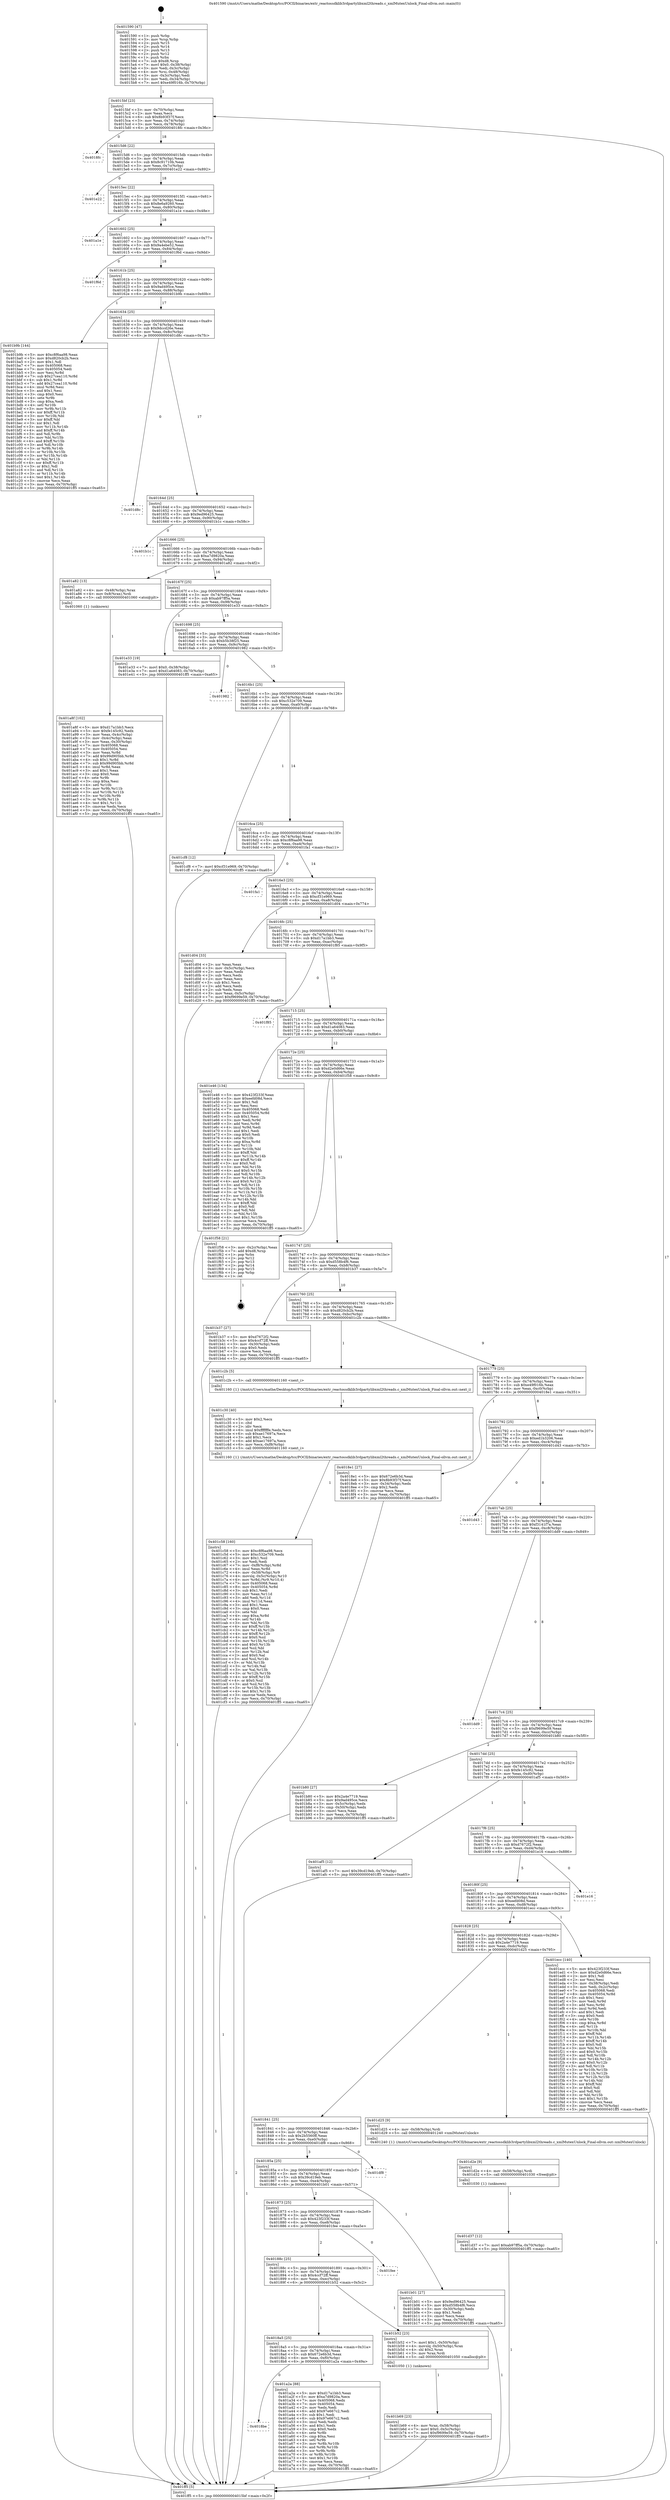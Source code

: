 digraph "0x401590" {
  label = "0x401590 (/mnt/c/Users/mathe/Desktop/tcc/POCII/binaries/extr_reactossdklib3rdpartylibxml2threads.c_xmlMutexUnlock_Final-ollvm.out::main(0))"
  labelloc = "t"
  node[shape=record]

  Entry [label="",width=0.3,height=0.3,shape=circle,fillcolor=black,style=filled]
  "0x4015bf" [label="{
     0x4015bf [23]\l
     | [instrs]\l
     &nbsp;&nbsp;0x4015bf \<+3\>: mov -0x70(%rbp),%eax\l
     &nbsp;&nbsp;0x4015c2 \<+2\>: mov %eax,%ecx\l
     &nbsp;&nbsp;0x4015c4 \<+6\>: sub $0x8b93f37f,%ecx\l
     &nbsp;&nbsp;0x4015ca \<+3\>: mov %eax,-0x74(%rbp)\l
     &nbsp;&nbsp;0x4015cd \<+3\>: mov %ecx,-0x78(%rbp)\l
     &nbsp;&nbsp;0x4015d0 \<+6\>: je 00000000004018fc \<main+0x36c\>\l
  }"]
  "0x4018fc" [label="{
     0x4018fc\l
  }", style=dashed]
  "0x4015d6" [label="{
     0x4015d6 [22]\l
     | [instrs]\l
     &nbsp;&nbsp;0x4015d6 \<+5\>: jmp 00000000004015db \<main+0x4b\>\l
     &nbsp;&nbsp;0x4015db \<+3\>: mov -0x74(%rbp),%eax\l
     &nbsp;&nbsp;0x4015de \<+5\>: sub $0x8c91710b,%eax\l
     &nbsp;&nbsp;0x4015e3 \<+3\>: mov %eax,-0x7c(%rbp)\l
     &nbsp;&nbsp;0x4015e6 \<+6\>: je 0000000000401e22 \<main+0x892\>\l
  }"]
  Exit [label="",width=0.3,height=0.3,shape=circle,fillcolor=black,style=filled,peripheries=2]
  "0x401e22" [label="{
     0x401e22\l
  }", style=dashed]
  "0x4015ec" [label="{
     0x4015ec [22]\l
     | [instrs]\l
     &nbsp;&nbsp;0x4015ec \<+5\>: jmp 00000000004015f1 \<main+0x61\>\l
     &nbsp;&nbsp;0x4015f1 \<+3\>: mov -0x74(%rbp),%eax\l
     &nbsp;&nbsp;0x4015f4 \<+5\>: sub $0x8e6a9260,%eax\l
     &nbsp;&nbsp;0x4015f9 \<+3\>: mov %eax,-0x80(%rbp)\l
     &nbsp;&nbsp;0x4015fc \<+6\>: je 0000000000401a1e \<main+0x48e\>\l
  }"]
  "0x401d37" [label="{
     0x401d37 [12]\l
     | [instrs]\l
     &nbsp;&nbsp;0x401d37 \<+7\>: movl $0xab97ff5a,-0x70(%rbp)\l
     &nbsp;&nbsp;0x401d3e \<+5\>: jmp 0000000000401ff5 \<main+0xa65\>\l
  }"]
  "0x401a1e" [label="{
     0x401a1e\l
  }", style=dashed]
  "0x401602" [label="{
     0x401602 [25]\l
     | [instrs]\l
     &nbsp;&nbsp;0x401602 \<+5\>: jmp 0000000000401607 \<main+0x77\>\l
     &nbsp;&nbsp;0x401607 \<+3\>: mov -0x74(%rbp),%eax\l
     &nbsp;&nbsp;0x40160a \<+5\>: sub $0x9a4ebe52,%eax\l
     &nbsp;&nbsp;0x40160f \<+6\>: mov %eax,-0x84(%rbp)\l
     &nbsp;&nbsp;0x401615 \<+6\>: je 0000000000401f6d \<main+0x9dd\>\l
  }"]
  "0x401d2e" [label="{
     0x401d2e [9]\l
     | [instrs]\l
     &nbsp;&nbsp;0x401d2e \<+4\>: mov -0x58(%rbp),%rdi\l
     &nbsp;&nbsp;0x401d32 \<+5\>: call 0000000000401030 \<free@plt\>\l
     | [calls]\l
     &nbsp;&nbsp;0x401030 \{1\} (unknown)\l
  }"]
  "0x401f6d" [label="{
     0x401f6d\l
  }", style=dashed]
  "0x40161b" [label="{
     0x40161b [25]\l
     | [instrs]\l
     &nbsp;&nbsp;0x40161b \<+5\>: jmp 0000000000401620 \<main+0x90\>\l
     &nbsp;&nbsp;0x401620 \<+3\>: mov -0x74(%rbp),%eax\l
     &nbsp;&nbsp;0x401623 \<+5\>: sub $0x9ad495ce,%eax\l
     &nbsp;&nbsp;0x401628 \<+6\>: mov %eax,-0x88(%rbp)\l
     &nbsp;&nbsp;0x40162e \<+6\>: je 0000000000401b9b \<main+0x60b\>\l
  }"]
  "0x401c58" [label="{
     0x401c58 [160]\l
     | [instrs]\l
     &nbsp;&nbsp;0x401c58 \<+5\>: mov $0xc8f6aa98,%ecx\l
     &nbsp;&nbsp;0x401c5d \<+5\>: mov $0xc532e709,%edx\l
     &nbsp;&nbsp;0x401c62 \<+3\>: mov $0x1,%sil\l
     &nbsp;&nbsp;0x401c65 \<+2\>: xor %edi,%edi\l
     &nbsp;&nbsp;0x401c67 \<+7\>: mov -0xf8(%rbp),%r8d\l
     &nbsp;&nbsp;0x401c6e \<+4\>: imul %eax,%r8d\l
     &nbsp;&nbsp;0x401c72 \<+4\>: mov -0x58(%rbp),%r9\l
     &nbsp;&nbsp;0x401c76 \<+4\>: movslq -0x5c(%rbp),%r10\l
     &nbsp;&nbsp;0x401c7a \<+4\>: mov %r8d,(%r9,%r10,4)\l
     &nbsp;&nbsp;0x401c7e \<+7\>: mov 0x405068,%eax\l
     &nbsp;&nbsp;0x401c85 \<+8\>: mov 0x405054,%r8d\l
     &nbsp;&nbsp;0x401c8d \<+3\>: sub $0x1,%edi\l
     &nbsp;&nbsp;0x401c90 \<+3\>: mov %eax,%r11d\l
     &nbsp;&nbsp;0x401c93 \<+3\>: add %edi,%r11d\l
     &nbsp;&nbsp;0x401c96 \<+4\>: imul %r11d,%eax\l
     &nbsp;&nbsp;0x401c9a \<+3\>: and $0x1,%eax\l
     &nbsp;&nbsp;0x401c9d \<+3\>: cmp $0x0,%eax\l
     &nbsp;&nbsp;0x401ca0 \<+3\>: sete %bl\l
     &nbsp;&nbsp;0x401ca3 \<+4\>: cmp $0xa,%r8d\l
     &nbsp;&nbsp;0x401ca7 \<+4\>: setl %r14b\l
     &nbsp;&nbsp;0x401cab \<+3\>: mov %bl,%r15b\l
     &nbsp;&nbsp;0x401cae \<+4\>: xor $0xff,%r15b\l
     &nbsp;&nbsp;0x401cb2 \<+3\>: mov %r14b,%r12b\l
     &nbsp;&nbsp;0x401cb5 \<+4\>: xor $0xff,%r12b\l
     &nbsp;&nbsp;0x401cb9 \<+4\>: xor $0x0,%sil\l
     &nbsp;&nbsp;0x401cbd \<+3\>: mov %r15b,%r13b\l
     &nbsp;&nbsp;0x401cc0 \<+4\>: and $0x0,%r13b\l
     &nbsp;&nbsp;0x401cc4 \<+3\>: and %sil,%bl\l
     &nbsp;&nbsp;0x401cc7 \<+3\>: mov %r12b,%al\l
     &nbsp;&nbsp;0x401cca \<+2\>: and $0x0,%al\l
     &nbsp;&nbsp;0x401ccc \<+3\>: and %sil,%r14b\l
     &nbsp;&nbsp;0x401ccf \<+3\>: or %bl,%r13b\l
     &nbsp;&nbsp;0x401cd2 \<+3\>: or %r14b,%al\l
     &nbsp;&nbsp;0x401cd5 \<+3\>: xor %al,%r13b\l
     &nbsp;&nbsp;0x401cd8 \<+3\>: or %r12b,%r15b\l
     &nbsp;&nbsp;0x401cdb \<+4\>: xor $0xff,%r15b\l
     &nbsp;&nbsp;0x401cdf \<+4\>: or $0x0,%sil\l
     &nbsp;&nbsp;0x401ce3 \<+3\>: and %sil,%r15b\l
     &nbsp;&nbsp;0x401ce6 \<+3\>: or %r15b,%r13b\l
     &nbsp;&nbsp;0x401ce9 \<+4\>: test $0x1,%r13b\l
     &nbsp;&nbsp;0x401ced \<+3\>: cmovne %edx,%ecx\l
     &nbsp;&nbsp;0x401cf0 \<+3\>: mov %ecx,-0x70(%rbp)\l
     &nbsp;&nbsp;0x401cf3 \<+5\>: jmp 0000000000401ff5 \<main+0xa65\>\l
  }"]
  "0x401b9b" [label="{
     0x401b9b [144]\l
     | [instrs]\l
     &nbsp;&nbsp;0x401b9b \<+5\>: mov $0xc8f6aa98,%eax\l
     &nbsp;&nbsp;0x401ba0 \<+5\>: mov $0xd820cb2b,%ecx\l
     &nbsp;&nbsp;0x401ba5 \<+2\>: mov $0x1,%dl\l
     &nbsp;&nbsp;0x401ba7 \<+7\>: mov 0x405068,%esi\l
     &nbsp;&nbsp;0x401bae \<+7\>: mov 0x405054,%edi\l
     &nbsp;&nbsp;0x401bb5 \<+3\>: mov %esi,%r8d\l
     &nbsp;&nbsp;0x401bb8 \<+7\>: sub $0x27cea110,%r8d\l
     &nbsp;&nbsp;0x401bbf \<+4\>: sub $0x1,%r8d\l
     &nbsp;&nbsp;0x401bc3 \<+7\>: add $0x27cea110,%r8d\l
     &nbsp;&nbsp;0x401bca \<+4\>: imul %r8d,%esi\l
     &nbsp;&nbsp;0x401bce \<+3\>: and $0x1,%esi\l
     &nbsp;&nbsp;0x401bd1 \<+3\>: cmp $0x0,%esi\l
     &nbsp;&nbsp;0x401bd4 \<+4\>: sete %r9b\l
     &nbsp;&nbsp;0x401bd8 \<+3\>: cmp $0xa,%edi\l
     &nbsp;&nbsp;0x401bdb \<+4\>: setl %r10b\l
     &nbsp;&nbsp;0x401bdf \<+3\>: mov %r9b,%r11b\l
     &nbsp;&nbsp;0x401be2 \<+4\>: xor $0xff,%r11b\l
     &nbsp;&nbsp;0x401be6 \<+3\>: mov %r10b,%bl\l
     &nbsp;&nbsp;0x401be9 \<+3\>: xor $0xff,%bl\l
     &nbsp;&nbsp;0x401bec \<+3\>: xor $0x1,%dl\l
     &nbsp;&nbsp;0x401bef \<+3\>: mov %r11b,%r14b\l
     &nbsp;&nbsp;0x401bf2 \<+4\>: and $0xff,%r14b\l
     &nbsp;&nbsp;0x401bf6 \<+3\>: and %dl,%r9b\l
     &nbsp;&nbsp;0x401bf9 \<+3\>: mov %bl,%r15b\l
     &nbsp;&nbsp;0x401bfc \<+4\>: and $0xff,%r15b\l
     &nbsp;&nbsp;0x401c00 \<+3\>: and %dl,%r10b\l
     &nbsp;&nbsp;0x401c03 \<+3\>: or %r9b,%r14b\l
     &nbsp;&nbsp;0x401c06 \<+3\>: or %r10b,%r15b\l
     &nbsp;&nbsp;0x401c09 \<+3\>: xor %r15b,%r14b\l
     &nbsp;&nbsp;0x401c0c \<+3\>: or %bl,%r11b\l
     &nbsp;&nbsp;0x401c0f \<+4\>: xor $0xff,%r11b\l
     &nbsp;&nbsp;0x401c13 \<+3\>: or $0x1,%dl\l
     &nbsp;&nbsp;0x401c16 \<+3\>: and %dl,%r11b\l
     &nbsp;&nbsp;0x401c19 \<+3\>: or %r11b,%r14b\l
     &nbsp;&nbsp;0x401c1c \<+4\>: test $0x1,%r14b\l
     &nbsp;&nbsp;0x401c20 \<+3\>: cmovne %ecx,%eax\l
     &nbsp;&nbsp;0x401c23 \<+3\>: mov %eax,-0x70(%rbp)\l
     &nbsp;&nbsp;0x401c26 \<+5\>: jmp 0000000000401ff5 \<main+0xa65\>\l
  }"]
  "0x401634" [label="{
     0x401634 [25]\l
     | [instrs]\l
     &nbsp;&nbsp;0x401634 \<+5\>: jmp 0000000000401639 \<main+0xa9\>\l
     &nbsp;&nbsp;0x401639 \<+3\>: mov -0x74(%rbp),%eax\l
     &nbsp;&nbsp;0x40163c \<+5\>: sub $0x9dccd26e,%eax\l
     &nbsp;&nbsp;0x401641 \<+6\>: mov %eax,-0x8c(%rbp)\l
     &nbsp;&nbsp;0x401647 \<+6\>: je 0000000000401d8c \<main+0x7fc\>\l
  }"]
  "0x401c30" [label="{
     0x401c30 [40]\l
     | [instrs]\l
     &nbsp;&nbsp;0x401c30 \<+5\>: mov $0x2,%ecx\l
     &nbsp;&nbsp;0x401c35 \<+1\>: cltd\l
     &nbsp;&nbsp;0x401c36 \<+2\>: idiv %ecx\l
     &nbsp;&nbsp;0x401c38 \<+6\>: imul $0xfffffffe,%edx,%ecx\l
     &nbsp;&nbsp;0x401c3e \<+6\>: sub $0xae17697a,%ecx\l
     &nbsp;&nbsp;0x401c44 \<+3\>: add $0x1,%ecx\l
     &nbsp;&nbsp;0x401c47 \<+6\>: add $0xae17697a,%ecx\l
     &nbsp;&nbsp;0x401c4d \<+6\>: mov %ecx,-0xf8(%rbp)\l
     &nbsp;&nbsp;0x401c53 \<+5\>: call 0000000000401160 \<next_i\>\l
     | [calls]\l
     &nbsp;&nbsp;0x401160 \{1\} (/mnt/c/Users/mathe/Desktop/tcc/POCII/binaries/extr_reactossdklib3rdpartylibxml2threads.c_xmlMutexUnlock_Final-ollvm.out::next_i)\l
  }"]
  "0x401d8c" [label="{
     0x401d8c\l
  }", style=dashed]
  "0x40164d" [label="{
     0x40164d [25]\l
     | [instrs]\l
     &nbsp;&nbsp;0x40164d \<+5\>: jmp 0000000000401652 \<main+0xc2\>\l
     &nbsp;&nbsp;0x401652 \<+3\>: mov -0x74(%rbp),%eax\l
     &nbsp;&nbsp;0x401655 \<+5\>: sub $0x9ed96425,%eax\l
     &nbsp;&nbsp;0x40165a \<+6\>: mov %eax,-0x90(%rbp)\l
     &nbsp;&nbsp;0x401660 \<+6\>: je 0000000000401b1c \<main+0x58c\>\l
  }"]
  "0x401b69" [label="{
     0x401b69 [23]\l
     | [instrs]\l
     &nbsp;&nbsp;0x401b69 \<+4\>: mov %rax,-0x58(%rbp)\l
     &nbsp;&nbsp;0x401b6d \<+7\>: movl $0x0,-0x5c(%rbp)\l
     &nbsp;&nbsp;0x401b74 \<+7\>: movl $0xf9699e59,-0x70(%rbp)\l
     &nbsp;&nbsp;0x401b7b \<+5\>: jmp 0000000000401ff5 \<main+0xa65\>\l
  }"]
  "0x401b1c" [label="{
     0x401b1c\l
  }", style=dashed]
  "0x401666" [label="{
     0x401666 [25]\l
     | [instrs]\l
     &nbsp;&nbsp;0x401666 \<+5\>: jmp 000000000040166b \<main+0xdb\>\l
     &nbsp;&nbsp;0x40166b \<+3\>: mov -0x74(%rbp),%eax\l
     &nbsp;&nbsp;0x40166e \<+5\>: sub $0xa7d9820a,%eax\l
     &nbsp;&nbsp;0x401673 \<+6\>: mov %eax,-0x94(%rbp)\l
     &nbsp;&nbsp;0x401679 \<+6\>: je 0000000000401a82 \<main+0x4f2\>\l
  }"]
  "0x401a8f" [label="{
     0x401a8f [102]\l
     | [instrs]\l
     &nbsp;&nbsp;0x401a8f \<+5\>: mov $0xd17a1bb3,%ecx\l
     &nbsp;&nbsp;0x401a94 \<+5\>: mov $0xfe145c92,%edx\l
     &nbsp;&nbsp;0x401a99 \<+3\>: mov %eax,-0x4c(%rbp)\l
     &nbsp;&nbsp;0x401a9c \<+3\>: mov -0x4c(%rbp),%eax\l
     &nbsp;&nbsp;0x401a9f \<+3\>: mov %eax,-0x30(%rbp)\l
     &nbsp;&nbsp;0x401aa2 \<+7\>: mov 0x405068,%eax\l
     &nbsp;&nbsp;0x401aa9 \<+7\>: mov 0x405054,%esi\l
     &nbsp;&nbsp;0x401ab0 \<+3\>: mov %eax,%r8d\l
     &nbsp;&nbsp;0x401ab3 \<+7\>: add $0x99d905bb,%r8d\l
     &nbsp;&nbsp;0x401aba \<+4\>: sub $0x1,%r8d\l
     &nbsp;&nbsp;0x401abe \<+7\>: sub $0x99d905bb,%r8d\l
     &nbsp;&nbsp;0x401ac5 \<+4\>: imul %r8d,%eax\l
     &nbsp;&nbsp;0x401ac9 \<+3\>: and $0x1,%eax\l
     &nbsp;&nbsp;0x401acc \<+3\>: cmp $0x0,%eax\l
     &nbsp;&nbsp;0x401acf \<+4\>: sete %r9b\l
     &nbsp;&nbsp;0x401ad3 \<+3\>: cmp $0xa,%esi\l
     &nbsp;&nbsp;0x401ad6 \<+4\>: setl %r10b\l
     &nbsp;&nbsp;0x401ada \<+3\>: mov %r9b,%r11b\l
     &nbsp;&nbsp;0x401add \<+3\>: and %r10b,%r11b\l
     &nbsp;&nbsp;0x401ae0 \<+3\>: xor %r10b,%r9b\l
     &nbsp;&nbsp;0x401ae3 \<+3\>: or %r9b,%r11b\l
     &nbsp;&nbsp;0x401ae6 \<+4\>: test $0x1,%r11b\l
     &nbsp;&nbsp;0x401aea \<+3\>: cmovne %edx,%ecx\l
     &nbsp;&nbsp;0x401aed \<+3\>: mov %ecx,-0x70(%rbp)\l
     &nbsp;&nbsp;0x401af0 \<+5\>: jmp 0000000000401ff5 \<main+0xa65\>\l
  }"]
  "0x401a82" [label="{
     0x401a82 [13]\l
     | [instrs]\l
     &nbsp;&nbsp;0x401a82 \<+4\>: mov -0x48(%rbp),%rax\l
     &nbsp;&nbsp;0x401a86 \<+4\>: mov 0x8(%rax),%rdi\l
     &nbsp;&nbsp;0x401a8a \<+5\>: call 0000000000401060 \<atoi@plt\>\l
     | [calls]\l
     &nbsp;&nbsp;0x401060 \{1\} (unknown)\l
  }"]
  "0x40167f" [label="{
     0x40167f [25]\l
     | [instrs]\l
     &nbsp;&nbsp;0x40167f \<+5\>: jmp 0000000000401684 \<main+0xf4\>\l
     &nbsp;&nbsp;0x401684 \<+3\>: mov -0x74(%rbp),%eax\l
     &nbsp;&nbsp;0x401687 \<+5\>: sub $0xab97ff5a,%eax\l
     &nbsp;&nbsp;0x40168c \<+6\>: mov %eax,-0x98(%rbp)\l
     &nbsp;&nbsp;0x401692 \<+6\>: je 0000000000401e33 \<main+0x8a3\>\l
  }"]
  "0x4018be" [label="{
     0x4018be\l
  }", style=dashed]
  "0x401e33" [label="{
     0x401e33 [19]\l
     | [instrs]\l
     &nbsp;&nbsp;0x401e33 \<+7\>: movl $0x0,-0x38(%rbp)\l
     &nbsp;&nbsp;0x401e3a \<+7\>: movl $0xd1a64083,-0x70(%rbp)\l
     &nbsp;&nbsp;0x401e41 \<+5\>: jmp 0000000000401ff5 \<main+0xa65\>\l
  }"]
  "0x401698" [label="{
     0x401698 [25]\l
     | [instrs]\l
     &nbsp;&nbsp;0x401698 \<+5\>: jmp 000000000040169d \<main+0x10d\>\l
     &nbsp;&nbsp;0x40169d \<+3\>: mov -0x74(%rbp),%eax\l
     &nbsp;&nbsp;0x4016a0 \<+5\>: sub $0xb5b38f25,%eax\l
     &nbsp;&nbsp;0x4016a5 \<+6\>: mov %eax,-0x9c(%rbp)\l
     &nbsp;&nbsp;0x4016ab \<+6\>: je 0000000000401982 \<main+0x3f2\>\l
  }"]
  "0x401a2a" [label="{
     0x401a2a [88]\l
     | [instrs]\l
     &nbsp;&nbsp;0x401a2a \<+5\>: mov $0xd17a1bb3,%eax\l
     &nbsp;&nbsp;0x401a2f \<+5\>: mov $0xa7d9820a,%ecx\l
     &nbsp;&nbsp;0x401a34 \<+7\>: mov 0x405068,%edx\l
     &nbsp;&nbsp;0x401a3b \<+7\>: mov 0x405054,%esi\l
     &nbsp;&nbsp;0x401a42 \<+2\>: mov %edx,%edi\l
     &nbsp;&nbsp;0x401a44 \<+6\>: add $0x97e667c2,%edi\l
     &nbsp;&nbsp;0x401a4a \<+3\>: sub $0x1,%edi\l
     &nbsp;&nbsp;0x401a4d \<+6\>: sub $0x97e667c2,%edi\l
     &nbsp;&nbsp;0x401a53 \<+3\>: imul %edi,%edx\l
     &nbsp;&nbsp;0x401a56 \<+3\>: and $0x1,%edx\l
     &nbsp;&nbsp;0x401a59 \<+3\>: cmp $0x0,%edx\l
     &nbsp;&nbsp;0x401a5c \<+4\>: sete %r8b\l
     &nbsp;&nbsp;0x401a60 \<+3\>: cmp $0xa,%esi\l
     &nbsp;&nbsp;0x401a63 \<+4\>: setl %r9b\l
     &nbsp;&nbsp;0x401a67 \<+3\>: mov %r8b,%r10b\l
     &nbsp;&nbsp;0x401a6a \<+3\>: and %r9b,%r10b\l
     &nbsp;&nbsp;0x401a6d \<+3\>: xor %r9b,%r8b\l
     &nbsp;&nbsp;0x401a70 \<+3\>: or %r8b,%r10b\l
     &nbsp;&nbsp;0x401a73 \<+4\>: test $0x1,%r10b\l
     &nbsp;&nbsp;0x401a77 \<+3\>: cmovne %ecx,%eax\l
     &nbsp;&nbsp;0x401a7a \<+3\>: mov %eax,-0x70(%rbp)\l
     &nbsp;&nbsp;0x401a7d \<+5\>: jmp 0000000000401ff5 \<main+0xa65\>\l
  }"]
  "0x401982" [label="{
     0x401982\l
  }", style=dashed]
  "0x4016b1" [label="{
     0x4016b1 [25]\l
     | [instrs]\l
     &nbsp;&nbsp;0x4016b1 \<+5\>: jmp 00000000004016b6 \<main+0x126\>\l
     &nbsp;&nbsp;0x4016b6 \<+3\>: mov -0x74(%rbp),%eax\l
     &nbsp;&nbsp;0x4016b9 \<+5\>: sub $0xc532e709,%eax\l
     &nbsp;&nbsp;0x4016be \<+6\>: mov %eax,-0xa0(%rbp)\l
     &nbsp;&nbsp;0x4016c4 \<+6\>: je 0000000000401cf8 \<main+0x768\>\l
  }"]
  "0x4018a5" [label="{
     0x4018a5 [25]\l
     | [instrs]\l
     &nbsp;&nbsp;0x4018a5 \<+5\>: jmp 00000000004018aa \<main+0x31a\>\l
     &nbsp;&nbsp;0x4018aa \<+3\>: mov -0x74(%rbp),%eax\l
     &nbsp;&nbsp;0x4018ad \<+5\>: sub $0x672e6b3d,%eax\l
     &nbsp;&nbsp;0x4018b2 \<+6\>: mov %eax,-0xf0(%rbp)\l
     &nbsp;&nbsp;0x4018b8 \<+6\>: je 0000000000401a2a \<main+0x49a\>\l
  }"]
  "0x401cf8" [label="{
     0x401cf8 [12]\l
     | [instrs]\l
     &nbsp;&nbsp;0x401cf8 \<+7\>: movl $0xcf31e969,-0x70(%rbp)\l
     &nbsp;&nbsp;0x401cff \<+5\>: jmp 0000000000401ff5 \<main+0xa65\>\l
  }"]
  "0x4016ca" [label="{
     0x4016ca [25]\l
     | [instrs]\l
     &nbsp;&nbsp;0x4016ca \<+5\>: jmp 00000000004016cf \<main+0x13f\>\l
     &nbsp;&nbsp;0x4016cf \<+3\>: mov -0x74(%rbp),%eax\l
     &nbsp;&nbsp;0x4016d2 \<+5\>: sub $0xc8f6aa98,%eax\l
     &nbsp;&nbsp;0x4016d7 \<+6\>: mov %eax,-0xa4(%rbp)\l
     &nbsp;&nbsp;0x4016dd \<+6\>: je 0000000000401fa1 \<main+0xa11\>\l
  }"]
  "0x401b52" [label="{
     0x401b52 [23]\l
     | [instrs]\l
     &nbsp;&nbsp;0x401b52 \<+7\>: movl $0x1,-0x50(%rbp)\l
     &nbsp;&nbsp;0x401b59 \<+4\>: movslq -0x50(%rbp),%rax\l
     &nbsp;&nbsp;0x401b5d \<+4\>: shl $0x2,%rax\l
     &nbsp;&nbsp;0x401b61 \<+3\>: mov %rax,%rdi\l
     &nbsp;&nbsp;0x401b64 \<+5\>: call 0000000000401050 \<malloc@plt\>\l
     | [calls]\l
     &nbsp;&nbsp;0x401050 \{1\} (unknown)\l
  }"]
  "0x401fa1" [label="{
     0x401fa1\l
  }", style=dashed]
  "0x4016e3" [label="{
     0x4016e3 [25]\l
     | [instrs]\l
     &nbsp;&nbsp;0x4016e3 \<+5\>: jmp 00000000004016e8 \<main+0x158\>\l
     &nbsp;&nbsp;0x4016e8 \<+3\>: mov -0x74(%rbp),%eax\l
     &nbsp;&nbsp;0x4016eb \<+5\>: sub $0xcf31e969,%eax\l
     &nbsp;&nbsp;0x4016f0 \<+6\>: mov %eax,-0xa8(%rbp)\l
     &nbsp;&nbsp;0x4016f6 \<+6\>: je 0000000000401d04 \<main+0x774\>\l
  }"]
  "0x40188c" [label="{
     0x40188c [25]\l
     | [instrs]\l
     &nbsp;&nbsp;0x40188c \<+5\>: jmp 0000000000401891 \<main+0x301\>\l
     &nbsp;&nbsp;0x401891 \<+3\>: mov -0x74(%rbp),%eax\l
     &nbsp;&nbsp;0x401894 \<+5\>: sub $0x4ccf72ff,%eax\l
     &nbsp;&nbsp;0x401899 \<+6\>: mov %eax,-0xec(%rbp)\l
     &nbsp;&nbsp;0x40189f \<+6\>: je 0000000000401b52 \<main+0x5c2\>\l
  }"]
  "0x401d04" [label="{
     0x401d04 [33]\l
     | [instrs]\l
     &nbsp;&nbsp;0x401d04 \<+2\>: xor %eax,%eax\l
     &nbsp;&nbsp;0x401d06 \<+3\>: mov -0x5c(%rbp),%ecx\l
     &nbsp;&nbsp;0x401d09 \<+2\>: mov %eax,%edx\l
     &nbsp;&nbsp;0x401d0b \<+2\>: sub %ecx,%edx\l
     &nbsp;&nbsp;0x401d0d \<+2\>: mov %eax,%ecx\l
     &nbsp;&nbsp;0x401d0f \<+3\>: sub $0x1,%ecx\l
     &nbsp;&nbsp;0x401d12 \<+2\>: add %ecx,%edx\l
     &nbsp;&nbsp;0x401d14 \<+2\>: sub %edx,%eax\l
     &nbsp;&nbsp;0x401d16 \<+3\>: mov %eax,-0x5c(%rbp)\l
     &nbsp;&nbsp;0x401d19 \<+7\>: movl $0xf9699e59,-0x70(%rbp)\l
     &nbsp;&nbsp;0x401d20 \<+5\>: jmp 0000000000401ff5 \<main+0xa65\>\l
  }"]
  "0x4016fc" [label="{
     0x4016fc [25]\l
     | [instrs]\l
     &nbsp;&nbsp;0x4016fc \<+5\>: jmp 0000000000401701 \<main+0x171\>\l
     &nbsp;&nbsp;0x401701 \<+3\>: mov -0x74(%rbp),%eax\l
     &nbsp;&nbsp;0x401704 \<+5\>: sub $0xd17a1bb3,%eax\l
     &nbsp;&nbsp;0x401709 \<+6\>: mov %eax,-0xac(%rbp)\l
     &nbsp;&nbsp;0x40170f \<+6\>: je 0000000000401f85 \<main+0x9f5\>\l
  }"]
  "0x401fee" [label="{
     0x401fee\l
  }", style=dashed]
  "0x401f85" [label="{
     0x401f85\l
  }", style=dashed]
  "0x401715" [label="{
     0x401715 [25]\l
     | [instrs]\l
     &nbsp;&nbsp;0x401715 \<+5\>: jmp 000000000040171a \<main+0x18a\>\l
     &nbsp;&nbsp;0x40171a \<+3\>: mov -0x74(%rbp),%eax\l
     &nbsp;&nbsp;0x40171d \<+5\>: sub $0xd1a64083,%eax\l
     &nbsp;&nbsp;0x401722 \<+6\>: mov %eax,-0xb0(%rbp)\l
     &nbsp;&nbsp;0x401728 \<+6\>: je 0000000000401e46 \<main+0x8b6\>\l
  }"]
  "0x401873" [label="{
     0x401873 [25]\l
     | [instrs]\l
     &nbsp;&nbsp;0x401873 \<+5\>: jmp 0000000000401878 \<main+0x2e8\>\l
     &nbsp;&nbsp;0x401878 \<+3\>: mov -0x74(%rbp),%eax\l
     &nbsp;&nbsp;0x40187b \<+5\>: sub $0x423f233f,%eax\l
     &nbsp;&nbsp;0x401880 \<+6\>: mov %eax,-0xe8(%rbp)\l
     &nbsp;&nbsp;0x401886 \<+6\>: je 0000000000401fee \<main+0xa5e\>\l
  }"]
  "0x401e46" [label="{
     0x401e46 [134]\l
     | [instrs]\l
     &nbsp;&nbsp;0x401e46 \<+5\>: mov $0x423f233f,%eax\l
     &nbsp;&nbsp;0x401e4b \<+5\>: mov $0xeefd08d,%ecx\l
     &nbsp;&nbsp;0x401e50 \<+2\>: mov $0x1,%dl\l
     &nbsp;&nbsp;0x401e52 \<+2\>: xor %esi,%esi\l
     &nbsp;&nbsp;0x401e54 \<+7\>: mov 0x405068,%edi\l
     &nbsp;&nbsp;0x401e5b \<+8\>: mov 0x405054,%r8d\l
     &nbsp;&nbsp;0x401e63 \<+3\>: sub $0x1,%esi\l
     &nbsp;&nbsp;0x401e66 \<+3\>: mov %edi,%r9d\l
     &nbsp;&nbsp;0x401e69 \<+3\>: add %esi,%r9d\l
     &nbsp;&nbsp;0x401e6c \<+4\>: imul %r9d,%edi\l
     &nbsp;&nbsp;0x401e70 \<+3\>: and $0x1,%edi\l
     &nbsp;&nbsp;0x401e73 \<+3\>: cmp $0x0,%edi\l
     &nbsp;&nbsp;0x401e76 \<+4\>: sete %r10b\l
     &nbsp;&nbsp;0x401e7a \<+4\>: cmp $0xa,%r8d\l
     &nbsp;&nbsp;0x401e7e \<+4\>: setl %r11b\l
     &nbsp;&nbsp;0x401e82 \<+3\>: mov %r10b,%bl\l
     &nbsp;&nbsp;0x401e85 \<+3\>: xor $0xff,%bl\l
     &nbsp;&nbsp;0x401e88 \<+3\>: mov %r11b,%r14b\l
     &nbsp;&nbsp;0x401e8b \<+4\>: xor $0xff,%r14b\l
     &nbsp;&nbsp;0x401e8f \<+3\>: xor $0x0,%dl\l
     &nbsp;&nbsp;0x401e92 \<+3\>: mov %bl,%r15b\l
     &nbsp;&nbsp;0x401e95 \<+4\>: and $0x0,%r15b\l
     &nbsp;&nbsp;0x401e99 \<+3\>: and %dl,%r10b\l
     &nbsp;&nbsp;0x401e9c \<+3\>: mov %r14b,%r12b\l
     &nbsp;&nbsp;0x401e9f \<+4\>: and $0x0,%r12b\l
     &nbsp;&nbsp;0x401ea3 \<+3\>: and %dl,%r11b\l
     &nbsp;&nbsp;0x401ea6 \<+3\>: or %r10b,%r15b\l
     &nbsp;&nbsp;0x401ea9 \<+3\>: or %r11b,%r12b\l
     &nbsp;&nbsp;0x401eac \<+3\>: xor %r12b,%r15b\l
     &nbsp;&nbsp;0x401eaf \<+3\>: or %r14b,%bl\l
     &nbsp;&nbsp;0x401eb2 \<+3\>: xor $0xff,%bl\l
     &nbsp;&nbsp;0x401eb5 \<+3\>: or $0x0,%dl\l
     &nbsp;&nbsp;0x401eb8 \<+2\>: and %dl,%bl\l
     &nbsp;&nbsp;0x401eba \<+3\>: or %bl,%r15b\l
     &nbsp;&nbsp;0x401ebd \<+4\>: test $0x1,%r15b\l
     &nbsp;&nbsp;0x401ec1 \<+3\>: cmovne %ecx,%eax\l
     &nbsp;&nbsp;0x401ec4 \<+3\>: mov %eax,-0x70(%rbp)\l
     &nbsp;&nbsp;0x401ec7 \<+5\>: jmp 0000000000401ff5 \<main+0xa65\>\l
  }"]
  "0x40172e" [label="{
     0x40172e [25]\l
     | [instrs]\l
     &nbsp;&nbsp;0x40172e \<+5\>: jmp 0000000000401733 \<main+0x1a3\>\l
     &nbsp;&nbsp;0x401733 \<+3\>: mov -0x74(%rbp),%eax\l
     &nbsp;&nbsp;0x401736 \<+5\>: sub $0xd2e0d66e,%eax\l
     &nbsp;&nbsp;0x40173b \<+6\>: mov %eax,-0xb4(%rbp)\l
     &nbsp;&nbsp;0x401741 \<+6\>: je 0000000000401f58 \<main+0x9c8\>\l
  }"]
  "0x401b01" [label="{
     0x401b01 [27]\l
     | [instrs]\l
     &nbsp;&nbsp;0x401b01 \<+5\>: mov $0x9ed96425,%eax\l
     &nbsp;&nbsp;0x401b06 \<+5\>: mov $0xd558b4f6,%ecx\l
     &nbsp;&nbsp;0x401b0b \<+3\>: mov -0x30(%rbp),%edx\l
     &nbsp;&nbsp;0x401b0e \<+3\>: cmp $0x1,%edx\l
     &nbsp;&nbsp;0x401b11 \<+3\>: cmovl %ecx,%eax\l
     &nbsp;&nbsp;0x401b14 \<+3\>: mov %eax,-0x70(%rbp)\l
     &nbsp;&nbsp;0x401b17 \<+5\>: jmp 0000000000401ff5 \<main+0xa65\>\l
  }"]
  "0x401f58" [label="{
     0x401f58 [21]\l
     | [instrs]\l
     &nbsp;&nbsp;0x401f58 \<+3\>: mov -0x2c(%rbp),%eax\l
     &nbsp;&nbsp;0x401f5b \<+7\>: add $0xd8,%rsp\l
     &nbsp;&nbsp;0x401f62 \<+1\>: pop %rbx\l
     &nbsp;&nbsp;0x401f63 \<+2\>: pop %r12\l
     &nbsp;&nbsp;0x401f65 \<+2\>: pop %r13\l
     &nbsp;&nbsp;0x401f67 \<+2\>: pop %r14\l
     &nbsp;&nbsp;0x401f69 \<+2\>: pop %r15\l
     &nbsp;&nbsp;0x401f6b \<+1\>: pop %rbp\l
     &nbsp;&nbsp;0x401f6c \<+1\>: ret\l
  }"]
  "0x401747" [label="{
     0x401747 [25]\l
     | [instrs]\l
     &nbsp;&nbsp;0x401747 \<+5\>: jmp 000000000040174c \<main+0x1bc\>\l
     &nbsp;&nbsp;0x40174c \<+3\>: mov -0x74(%rbp),%eax\l
     &nbsp;&nbsp;0x40174f \<+5\>: sub $0xd558b4f6,%eax\l
     &nbsp;&nbsp;0x401754 \<+6\>: mov %eax,-0xb8(%rbp)\l
     &nbsp;&nbsp;0x40175a \<+6\>: je 0000000000401b37 \<main+0x5a7\>\l
  }"]
  "0x40185a" [label="{
     0x40185a [25]\l
     | [instrs]\l
     &nbsp;&nbsp;0x40185a \<+5\>: jmp 000000000040185f \<main+0x2cf\>\l
     &nbsp;&nbsp;0x40185f \<+3\>: mov -0x74(%rbp),%eax\l
     &nbsp;&nbsp;0x401862 \<+5\>: sub $0x39cd19eb,%eax\l
     &nbsp;&nbsp;0x401867 \<+6\>: mov %eax,-0xe4(%rbp)\l
     &nbsp;&nbsp;0x40186d \<+6\>: je 0000000000401b01 \<main+0x571\>\l
  }"]
  "0x401b37" [label="{
     0x401b37 [27]\l
     | [instrs]\l
     &nbsp;&nbsp;0x401b37 \<+5\>: mov $0xd7672f2,%eax\l
     &nbsp;&nbsp;0x401b3c \<+5\>: mov $0x4ccf72ff,%ecx\l
     &nbsp;&nbsp;0x401b41 \<+3\>: mov -0x30(%rbp),%edx\l
     &nbsp;&nbsp;0x401b44 \<+3\>: cmp $0x0,%edx\l
     &nbsp;&nbsp;0x401b47 \<+3\>: cmove %ecx,%eax\l
     &nbsp;&nbsp;0x401b4a \<+3\>: mov %eax,-0x70(%rbp)\l
     &nbsp;&nbsp;0x401b4d \<+5\>: jmp 0000000000401ff5 \<main+0xa65\>\l
  }"]
  "0x401760" [label="{
     0x401760 [25]\l
     | [instrs]\l
     &nbsp;&nbsp;0x401760 \<+5\>: jmp 0000000000401765 \<main+0x1d5\>\l
     &nbsp;&nbsp;0x401765 \<+3\>: mov -0x74(%rbp),%eax\l
     &nbsp;&nbsp;0x401768 \<+5\>: sub $0xd820cb2b,%eax\l
     &nbsp;&nbsp;0x40176d \<+6\>: mov %eax,-0xbc(%rbp)\l
     &nbsp;&nbsp;0x401773 \<+6\>: je 0000000000401c2b \<main+0x69b\>\l
  }"]
  "0x401df8" [label="{
     0x401df8\l
  }", style=dashed]
  "0x401c2b" [label="{
     0x401c2b [5]\l
     | [instrs]\l
     &nbsp;&nbsp;0x401c2b \<+5\>: call 0000000000401160 \<next_i\>\l
     | [calls]\l
     &nbsp;&nbsp;0x401160 \{1\} (/mnt/c/Users/mathe/Desktop/tcc/POCII/binaries/extr_reactossdklib3rdpartylibxml2threads.c_xmlMutexUnlock_Final-ollvm.out::next_i)\l
  }"]
  "0x401779" [label="{
     0x401779 [25]\l
     | [instrs]\l
     &nbsp;&nbsp;0x401779 \<+5\>: jmp 000000000040177e \<main+0x1ee\>\l
     &nbsp;&nbsp;0x40177e \<+3\>: mov -0x74(%rbp),%eax\l
     &nbsp;&nbsp;0x401781 \<+5\>: sub $0xe49f016b,%eax\l
     &nbsp;&nbsp;0x401786 \<+6\>: mov %eax,-0xc0(%rbp)\l
     &nbsp;&nbsp;0x40178c \<+6\>: je 00000000004018e1 \<main+0x351\>\l
  }"]
  "0x401841" [label="{
     0x401841 [25]\l
     | [instrs]\l
     &nbsp;&nbsp;0x401841 \<+5\>: jmp 0000000000401846 \<main+0x2b6\>\l
     &nbsp;&nbsp;0x401846 \<+3\>: mov -0x74(%rbp),%eax\l
     &nbsp;&nbsp;0x401849 \<+5\>: sub $0x2b5560ff,%eax\l
     &nbsp;&nbsp;0x40184e \<+6\>: mov %eax,-0xe0(%rbp)\l
     &nbsp;&nbsp;0x401854 \<+6\>: je 0000000000401df8 \<main+0x868\>\l
  }"]
  "0x4018e1" [label="{
     0x4018e1 [27]\l
     | [instrs]\l
     &nbsp;&nbsp;0x4018e1 \<+5\>: mov $0x672e6b3d,%eax\l
     &nbsp;&nbsp;0x4018e6 \<+5\>: mov $0x8b93f37f,%ecx\l
     &nbsp;&nbsp;0x4018eb \<+3\>: mov -0x34(%rbp),%edx\l
     &nbsp;&nbsp;0x4018ee \<+3\>: cmp $0x2,%edx\l
     &nbsp;&nbsp;0x4018f1 \<+3\>: cmovne %ecx,%eax\l
     &nbsp;&nbsp;0x4018f4 \<+3\>: mov %eax,-0x70(%rbp)\l
     &nbsp;&nbsp;0x4018f7 \<+5\>: jmp 0000000000401ff5 \<main+0xa65\>\l
  }"]
  "0x401792" [label="{
     0x401792 [25]\l
     | [instrs]\l
     &nbsp;&nbsp;0x401792 \<+5\>: jmp 0000000000401797 \<main+0x207\>\l
     &nbsp;&nbsp;0x401797 \<+3\>: mov -0x74(%rbp),%eax\l
     &nbsp;&nbsp;0x40179a \<+5\>: sub $0xed1b3206,%eax\l
     &nbsp;&nbsp;0x40179f \<+6\>: mov %eax,-0xc4(%rbp)\l
     &nbsp;&nbsp;0x4017a5 \<+6\>: je 0000000000401d43 \<main+0x7b3\>\l
  }"]
  "0x401ff5" [label="{
     0x401ff5 [5]\l
     | [instrs]\l
     &nbsp;&nbsp;0x401ff5 \<+5\>: jmp 00000000004015bf \<main+0x2f\>\l
  }"]
  "0x401590" [label="{
     0x401590 [47]\l
     | [instrs]\l
     &nbsp;&nbsp;0x401590 \<+1\>: push %rbp\l
     &nbsp;&nbsp;0x401591 \<+3\>: mov %rsp,%rbp\l
     &nbsp;&nbsp;0x401594 \<+2\>: push %r15\l
     &nbsp;&nbsp;0x401596 \<+2\>: push %r14\l
     &nbsp;&nbsp;0x401598 \<+2\>: push %r13\l
     &nbsp;&nbsp;0x40159a \<+2\>: push %r12\l
     &nbsp;&nbsp;0x40159c \<+1\>: push %rbx\l
     &nbsp;&nbsp;0x40159d \<+7\>: sub $0xd8,%rsp\l
     &nbsp;&nbsp;0x4015a4 \<+7\>: movl $0x0,-0x38(%rbp)\l
     &nbsp;&nbsp;0x4015ab \<+3\>: mov %edi,-0x3c(%rbp)\l
     &nbsp;&nbsp;0x4015ae \<+4\>: mov %rsi,-0x48(%rbp)\l
     &nbsp;&nbsp;0x4015b2 \<+3\>: mov -0x3c(%rbp),%edi\l
     &nbsp;&nbsp;0x4015b5 \<+3\>: mov %edi,-0x34(%rbp)\l
     &nbsp;&nbsp;0x4015b8 \<+7\>: movl $0xe49f016b,-0x70(%rbp)\l
  }"]
  "0x401d25" [label="{
     0x401d25 [9]\l
     | [instrs]\l
     &nbsp;&nbsp;0x401d25 \<+4\>: mov -0x58(%rbp),%rdi\l
     &nbsp;&nbsp;0x401d29 \<+5\>: call 0000000000401240 \<xmlMutexUnlock\>\l
     | [calls]\l
     &nbsp;&nbsp;0x401240 \{1\} (/mnt/c/Users/mathe/Desktop/tcc/POCII/binaries/extr_reactossdklib3rdpartylibxml2threads.c_xmlMutexUnlock_Final-ollvm.out::xmlMutexUnlock)\l
  }"]
  "0x401d43" [label="{
     0x401d43\l
  }", style=dashed]
  "0x4017ab" [label="{
     0x4017ab [25]\l
     | [instrs]\l
     &nbsp;&nbsp;0x4017ab \<+5\>: jmp 00000000004017b0 \<main+0x220\>\l
     &nbsp;&nbsp;0x4017b0 \<+3\>: mov -0x74(%rbp),%eax\l
     &nbsp;&nbsp;0x4017b3 \<+5\>: sub $0xf3141f7a,%eax\l
     &nbsp;&nbsp;0x4017b8 \<+6\>: mov %eax,-0xc8(%rbp)\l
     &nbsp;&nbsp;0x4017be \<+6\>: je 0000000000401dd9 \<main+0x849\>\l
  }"]
  "0x401828" [label="{
     0x401828 [25]\l
     | [instrs]\l
     &nbsp;&nbsp;0x401828 \<+5\>: jmp 000000000040182d \<main+0x29d\>\l
     &nbsp;&nbsp;0x40182d \<+3\>: mov -0x74(%rbp),%eax\l
     &nbsp;&nbsp;0x401830 \<+5\>: sub $0x2a4e7719,%eax\l
     &nbsp;&nbsp;0x401835 \<+6\>: mov %eax,-0xdc(%rbp)\l
     &nbsp;&nbsp;0x40183b \<+6\>: je 0000000000401d25 \<main+0x795\>\l
  }"]
  "0x401dd9" [label="{
     0x401dd9\l
  }", style=dashed]
  "0x4017c4" [label="{
     0x4017c4 [25]\l
     | [instrs]\l
     &nbsp;&nbsp;0x4017c4 \<+5\>: jmp 00000000004017c9 \<main+0x239\>\l
     &nbsp;&nbsp;0x4017c9 \<+3\>: mov -0x74(%rbp),%eax\l
     &nbsp;&nbsp;0x4017cc \<+5\>: sub $0xf9699e59,%eax\l
     &nbsp;&nbsp;0x4017d1 \<+6\>: mov %eax,-0xcc(%rbp)\l
     &nbsp;&nbsp;0x4017d7 \<+6\>: je 0000000000401b80 \<main+0x5f0\>\l
  }"]
  "0x401ecc" [label="{
     0x401ecc [140]\l
     | [instrs]\l
     &nbsp;&nbsp;0x401ecc \<+5\>: mov $0x423f233f,%eax\l
     &nbsp;&nbsp;0x401ed1 \<+5\>: mov $0xd2e0d66e,%ecx\l
     &nbsp;&nbsp;0x401ed6 \<+2\>: mov $0x1,%dl\l
     &nbsp;&nbsp;0x401ed8 \<+2\>: xor %esi,%esi\l
     &nbsp;&nbsp;0x401eda \<+3\>: mov -0x38(%rbp),%edi\l
     &nbsp;&nbsp;0x401edd \<+3\>: mov %edi,-0x2c(%rbp)\l
     &nbsp;&nbsp;0x401ee0 \<+7\>: mov 0x405068,%edi\l
     &nbsp;&nbsp;0x401ee7 \<+8\>: mov 0x405054,%r8d\l
     &nbsp;&nbsp;0x401eef \<+3\>: sub $0x1,%esi\l
     &nbsp;&nbsp;0x401ef2 \<+3\>: mov %edi,%r9d\l
     &nbsp;&nbsp;0x401ef5 \<+3\>: add %esi,%r9d\l
     &nbsp;&nbsp;0x401ef8 \<+4\>: imul %r9d,%edi\l
     &nbsp;&nbsp;0x401efc \<+3\>: and $0x1,%edi\l
     &nbsp;&nbsp;0x401eff \<+3\>: cmp $0x0,%edi\l
     &nbsp;&nbsp;0x401f02 \<+4\>: sete %r10b\l
     &nbsp;&nbsp;0x401f06 \<+4\>: cmp $0xa,%r8d\l
     &nbsp;&nbsp;0x401f0a \<+4\>: setl %r11b\l
     &nbsp;&nbsp;0x401f0e \<+3\>: mov %r10b,%bl\l
     &nbsp;&nbsp;0x401f11 \<+3\>: xor $0xff,%bl\l
     &nbsp;&nbsp;0x401f14 \<+3\>: mov %r11b,%r14b\l
     &nbsp;&nbsp;0x401f17 \<+4\>: xor $0xff,%r14b\l
     &nbsp;&nbsp;0x401f1b \<+3\>: xor $0x0,%dl\l
     &nbsp;&nbsp;0x401f1e \<+3\>: mov %bl,%r15b\l
     &nbsp;&nbsp;0x401f21 \<+4\>: and $0x0,%r15b\l
     &nbsp;&nbsp;0x401f25 \<+3\>: and %dl,%r10b\l
     &nbsp;&nbsp;0x401f28 \<+3\>: mov %r14b,%r12b\l
     &nbsp;&nbsp;0x401f2b \<+4\>: and $0x0,%r12b\l
     &nbsp;&nbsp;0x401f2f \<+3\>: and %dl,%r11b\l
     &nbsp;&nbsp;0x401f32 \<+3\>: or %r10b,%r15b\l
     &nbsp;&nbsp;0x401f35 \<+3\>: or %r11b,%r12b\l
     &nbsp;&nbsp;0x401f38 \<+3\>: xor %r12b,%r15b\l
     &nbsp;&nbsp;0x401f3b \<+3\>: or %r14b,%bl\l
     &nbsp;&nbsp;0x401f3e \<+3\>: xor $0xff,%bl\l
     &nbsp;&nbsp;0x401f41 \<+3\>: or $0x0,%dl\l
     &nbsp;&nbsp;0x401f44 \<+2\>: and %dl,%bl\l
     &nbsp;&nbsp;0x401f46 \<+3\>: or %bl,%r15b\l
     &nbsp;&nbsp;0x401f49 \<+4\>: test $0x1,%r15b\l
     &nbsp;&nbsp;0x401f4d \<+3\>: cmovne %ecx,%eax\l
     &nbsp;&nbsp;0x401f50 \<+3\>: mov %eax,-0x70(%rbp)\l
     &nbsp;&nbsp;0x401f53 \<+5\>: jmp 0000000000401ff5 \<main+0xa65\>\l
  }"]
  "0x401b80" [label="{
     0x401b80 [27]\l
     | [instrs]\l
     &nbsp;&nbsp;0x401b80 \<+5\>: mov $0x2a4e7719,%eax\l
     &nbsp;&nbsp;0x401b85 \<+5\>: mov $0x9ad495ce,%ecx\l
     &nbsp;&nbsp;0x401b8a \<+3\>: mov -0x5c(%rbp),%edx\l
     &nbsp;&nbsp;0x401b8d \<+3\>: cmp -0x50(%rbp),%edx\l
     &nbsp;&nbsp;0x401b90 \<+3\>: cmovl %ecx,%eax\l
     &nbsp;&nbsp;0x401b93 \<+3\>: mov %eax,-0x70(%rbp)\l
     &nbsp;&nbsp;0x401b96 \<+5\>: jmp 0000000000401ff5 \<main+0xa65\>\l
  }"]
  "0x4017dd" [label="{
     0x4017dd [25]\l
     | [instrs]\l
     &nbsp;&nbsp;0x4017dd \<+5\>: jmp 00000000004017e2 \<main+0x252\>\l
     &nbsp;&nbsp;0x4017e2 \<+3\>: mov -0x74(%rbp),%eax\l
     &nbsp;&nbsp;0x4017e5 \<+5\>: sub $0xfe145c92,%eax\l
     &nbsp;&nbsp;0x4017ea \<+6\>: mov %eax,-0xd0(%rbp)\l
     &nbsp;&nbsp;0x4017f0 \<+6\>: je 0000000000401af5 \<main+0x565\>\l
  }"]
  "0x40180f" [label="{
     0x40180f [25]\l
     | [instrs]\l
     &nbsp;&nbsp;0x40180f \<+5\>: jmp 0000000000401814 \<main+0x284\>\l
     &nbsp;&nbsp;0x401814 \<+3\>: mov -0x74(%rbp),%eax\l
     &nbsp;&nbsp;0x401817 \<+5\>: sub $0xeefd08d,%eax\l
     &nbsp;&nbsp;0x40181c \<+6\>: mov %eax,-0xd8(%rbp)\l
     &nbsp;&nbsp;0x401822 \<+6\>: je 0000000000401ecc \<main+0x93c\>\l
  }"]
  "0x401af5" [label="{
     0x401af5 [12]\l
     | [instrs]\l
     &nbsp;&nbsp;0x401af5 \<+7\>: movl $0x39cd19eb,-0x70(%rbp)\l
     &nbsp;&nbsp;0x401afc \<+5\>: jmp 0000000000401ff5 \<main+0xa65\>\l
  }"]
  "0x4017f6" [label="{
     0x4017f6 [25]\l
     | [instrs]\l
     &nbsp;&nbsp;0x4017f6 \<+5\>: jmp 00000000004017fb \<main+0x26b\>\l
     &nbsp;&nbsp;0x4017fb \<+3\>: mov -0x74(%rbp),%eax\l
     &nbsp;&nbsp;0x4017fe \<+5\>: sub $0xd7672f2,%eax\l
     &nbsp;&nbsp;0x401803 \<+6\>: mov %eax,-0xd4(%rbp)\l
     &nbsp;&nbsp;0x401809 \<+6\>: je 0000000000401e16 \<main+0x886\>\l
  }"]
  "0x401e16" [label="{
     0x401e16\l
  }", style=dashed]
  Entry -> "0x401590" [label=" 1"]
  "0x4015bf" -> "0x4018fc" [label=" 0"]
  "0x4015bf" -> "0x4015d6" [label=" 18"]
  "0x401f58" -> Exit [label=" 1"]
  "0x4015d6" -> "0x401e22" [label=" 0"]
  "0x4015d6" -> "0x4015ec" [label=" 18"]
  "0x401ecc" -> "0x401ff5" [label=" 1"]
  "0x4015ec" -> "0x401a1e" [label=" 0"]
  "0x4015ec" -> "0x401602" [label=" 18"]
  "0x401e46" -> "0x401ff5" [label=" 1"]
  "0x401602" -> "0x401f6d" [label=" 0"]
  "0x401602" -> "0x40161b" [label=" 18"]
  "0x401e33" -> "0x401ff5" [label=" 1"]
  "0x40161b" -> "0x401b9b" [label=" 1"]
  "0x40161b" -> "0x401634" [label=" 17"]
  "0x401d37" -> "0x401ff5" [label=" 1"]
  "0x401634" -> "0x401d8c" [label=" 0"]
  "0x401634" -> "0x40164d" [label=" 17"]
  "0x401d2e" -> "0x401d37" [label=" 1"]
  "0x40164d" -> "0x401b1c" [label=" 0"]
  "0x40164d" -> "0x401666" [label=" 17"]
  "0x401d25" -> "0x401d2e" [label=" 1"]
  "0x401666" -> "0x401a82" [label=" 1"]
  "0x401666" -> "0x40167f" [label=" 16"]
  "0x401d04" -> "0x401ff5" [label=" 1"]
  "0x40167f" -> "0x401e33" [label=" 1"]
  "0x40167f" -> "0x401698" [label=" 15"]
  "0x401cf8" -> "0x401ff5" [label=" 1"]
  "0x401698" -> "0x401982" [label=" 0"]
  "0x401698" -> "0x4016b1" [label=" 15"]
  "0x401c58" -> "0x401ff5" [label=" 1"]
  "0x4016b1" -> "0x401cf8" [label=" 1"]
  "0x4016b1" -> "0x4016ca" [label=" 14"]
  "0x401c2b" -> "0x401c30" [label=" 1"]
  "0x4016ca" -> "0x401fa1" [label=" 0"]
  "0x4016ca" -> "0x4016e3" [label=" 14"]
  "0x401b9b" -> "0x401ff5" [label=" 1"]
  "0x4016e3" -> "0x401d04" [label=" 1"]
  "0x4016e3" -> "0x4016fc" [label=" 13"]
  "0x401b69" -> "0x401ff5" [label=" 1"]
  "0x4016fc" -> "0x401f85" [label=" 0"]
  "0x4016fc" -> "0x401715" [label=" 13"]
  "0x401b52" -> "0x401b69" [label=" 1"]
  "0x401715" -> "0x401e46" [label=" 1"]
  "0x401715" -> "0x40172e" [label=" 12"]
  "0x401b01" -> "0x401ff5" [label=" 1"]
  "0x40172e" -> "0x401f58" [label=" 1"]
  "0x40172e" -> "0x401747" [label=" 11"]
  "0x401af5" -> "0x401ff5" [label=" 1"]
  "0x401747" -> "0x401b37" [label=" 1"]
  "0x401747" -> "0x401760" [label=" 10"]
  "0x401a82" -> "0x401a8f" [label=" 1"]
  "0x401760" -> "0x401c2b" [label=" 1"]
  "0x401760" -> "0x401779" [label=" 9"]
  "0x401a2a" -> "0x401ff5" [label=" 1"]
  "0x401779" -> "0x4018e1" [label=" 1"]
  "0x401779" -> "0x401792" [label=" 8"]
  "0x4018e1" -> "0x401ff5" [label=" 1"]
  "0x401590" -> "0x4015bf" [label=" 1"]
  "0x401ff5" -> "0x4015bf" [label=" 17"]
  "0x4018a5" -> "0x401a2a" [label=" 1"]
  "0x401792" -> "0x401d43" [label=" 0"]
  "0x401792" -> "0x4017ab" [label=" 8"]
  "0x401c30" -> "0x401c58" [label=" 1"]
  "0x4017ab" -> "0x401dd9" [label=" 0"]
  "0x4017ab" -> "0x4017c4" [label=" 8"]
  "0x40188c" -> "0x401b52" [label=" 1"]
  "0x4017c4" -> "0x401b80" [label=" 2"]
  "0x4017c4" -> "0x4017dd" [label=" 6"]
  "0x401b80" -> "0x401ff5" [label=" 2"]
  "0x4017dd" -> "0x401af5" [label=" 1"]
  "0x4017dd" -> "0x4017f6" [label=" 5"]
  "0x401873" -> "0x401fee" [label=" 0"]
  "0x4017f6" -> "0x401e16" [label=" 0"]
  "0x4017f6" -> "0x40180f" [label=" 5"]
  "0x401873" -> "0x40188c" [label=" 2"]
  "0x40180f" -> "0x401ecc" [label=" 1"]
  "0x40180f" -> "0x401828" [label=" 4"]
  "0x40188c" -> "0x4018a5" [label=" 1"]
  "0x401828" -> "0x401d25" [label=" 1"]
  "0x401828" -> "0x401841" [label=" 3"]
  "0x4018a5" -> "0x4018be" [label=" 0"]
  "0x401841" -> "0x401df8" [label=" 0"]
  "0x401841" -> "0x40185a" [label=" 3"]
  "0x401a8f" -> "0x401ff5" [label=" 1"]
  "0x40185a" -> "0x401b01" [label=" 1"]
  "0x40185a" -> "0x401873" [label=" 2"]
  "0x401b37" -> "0x401ff5" [label=" 1"]
}
